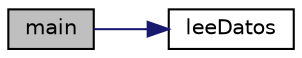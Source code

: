 digraph "main"
{
 // LATEX_PDF_SIZE
  edge [fontname="Helvetica",fontsize="10",labelfontname="Helvetica",labelfontsize="10"];
  node [fontname="Helvetica",fontsize="10",shape=record];
  rankdir="LR";
  Node1 [label="main",height=0.2,width=0.4,color="black", fillcolor="grey75", style="filled", fontcolor="black",tooltip="Declaramos un valor de tipo entero en este caso un (int)"];
  Node1 -> Node2 [color="midnightblue",fontsize="10",style="solid",fontname="Helvetica"];
  Node2 [label="leeDatos",height=0.2,width=0.4,color="black", fillcolor="white", style="filled",URL="$ic__0301__04__10__2020___jocelyn___hernandez___javier__aap_8c.html#a341293b761aa00556847cb4b9d7a9e58",tooltip="Colocar los valores."];
}
